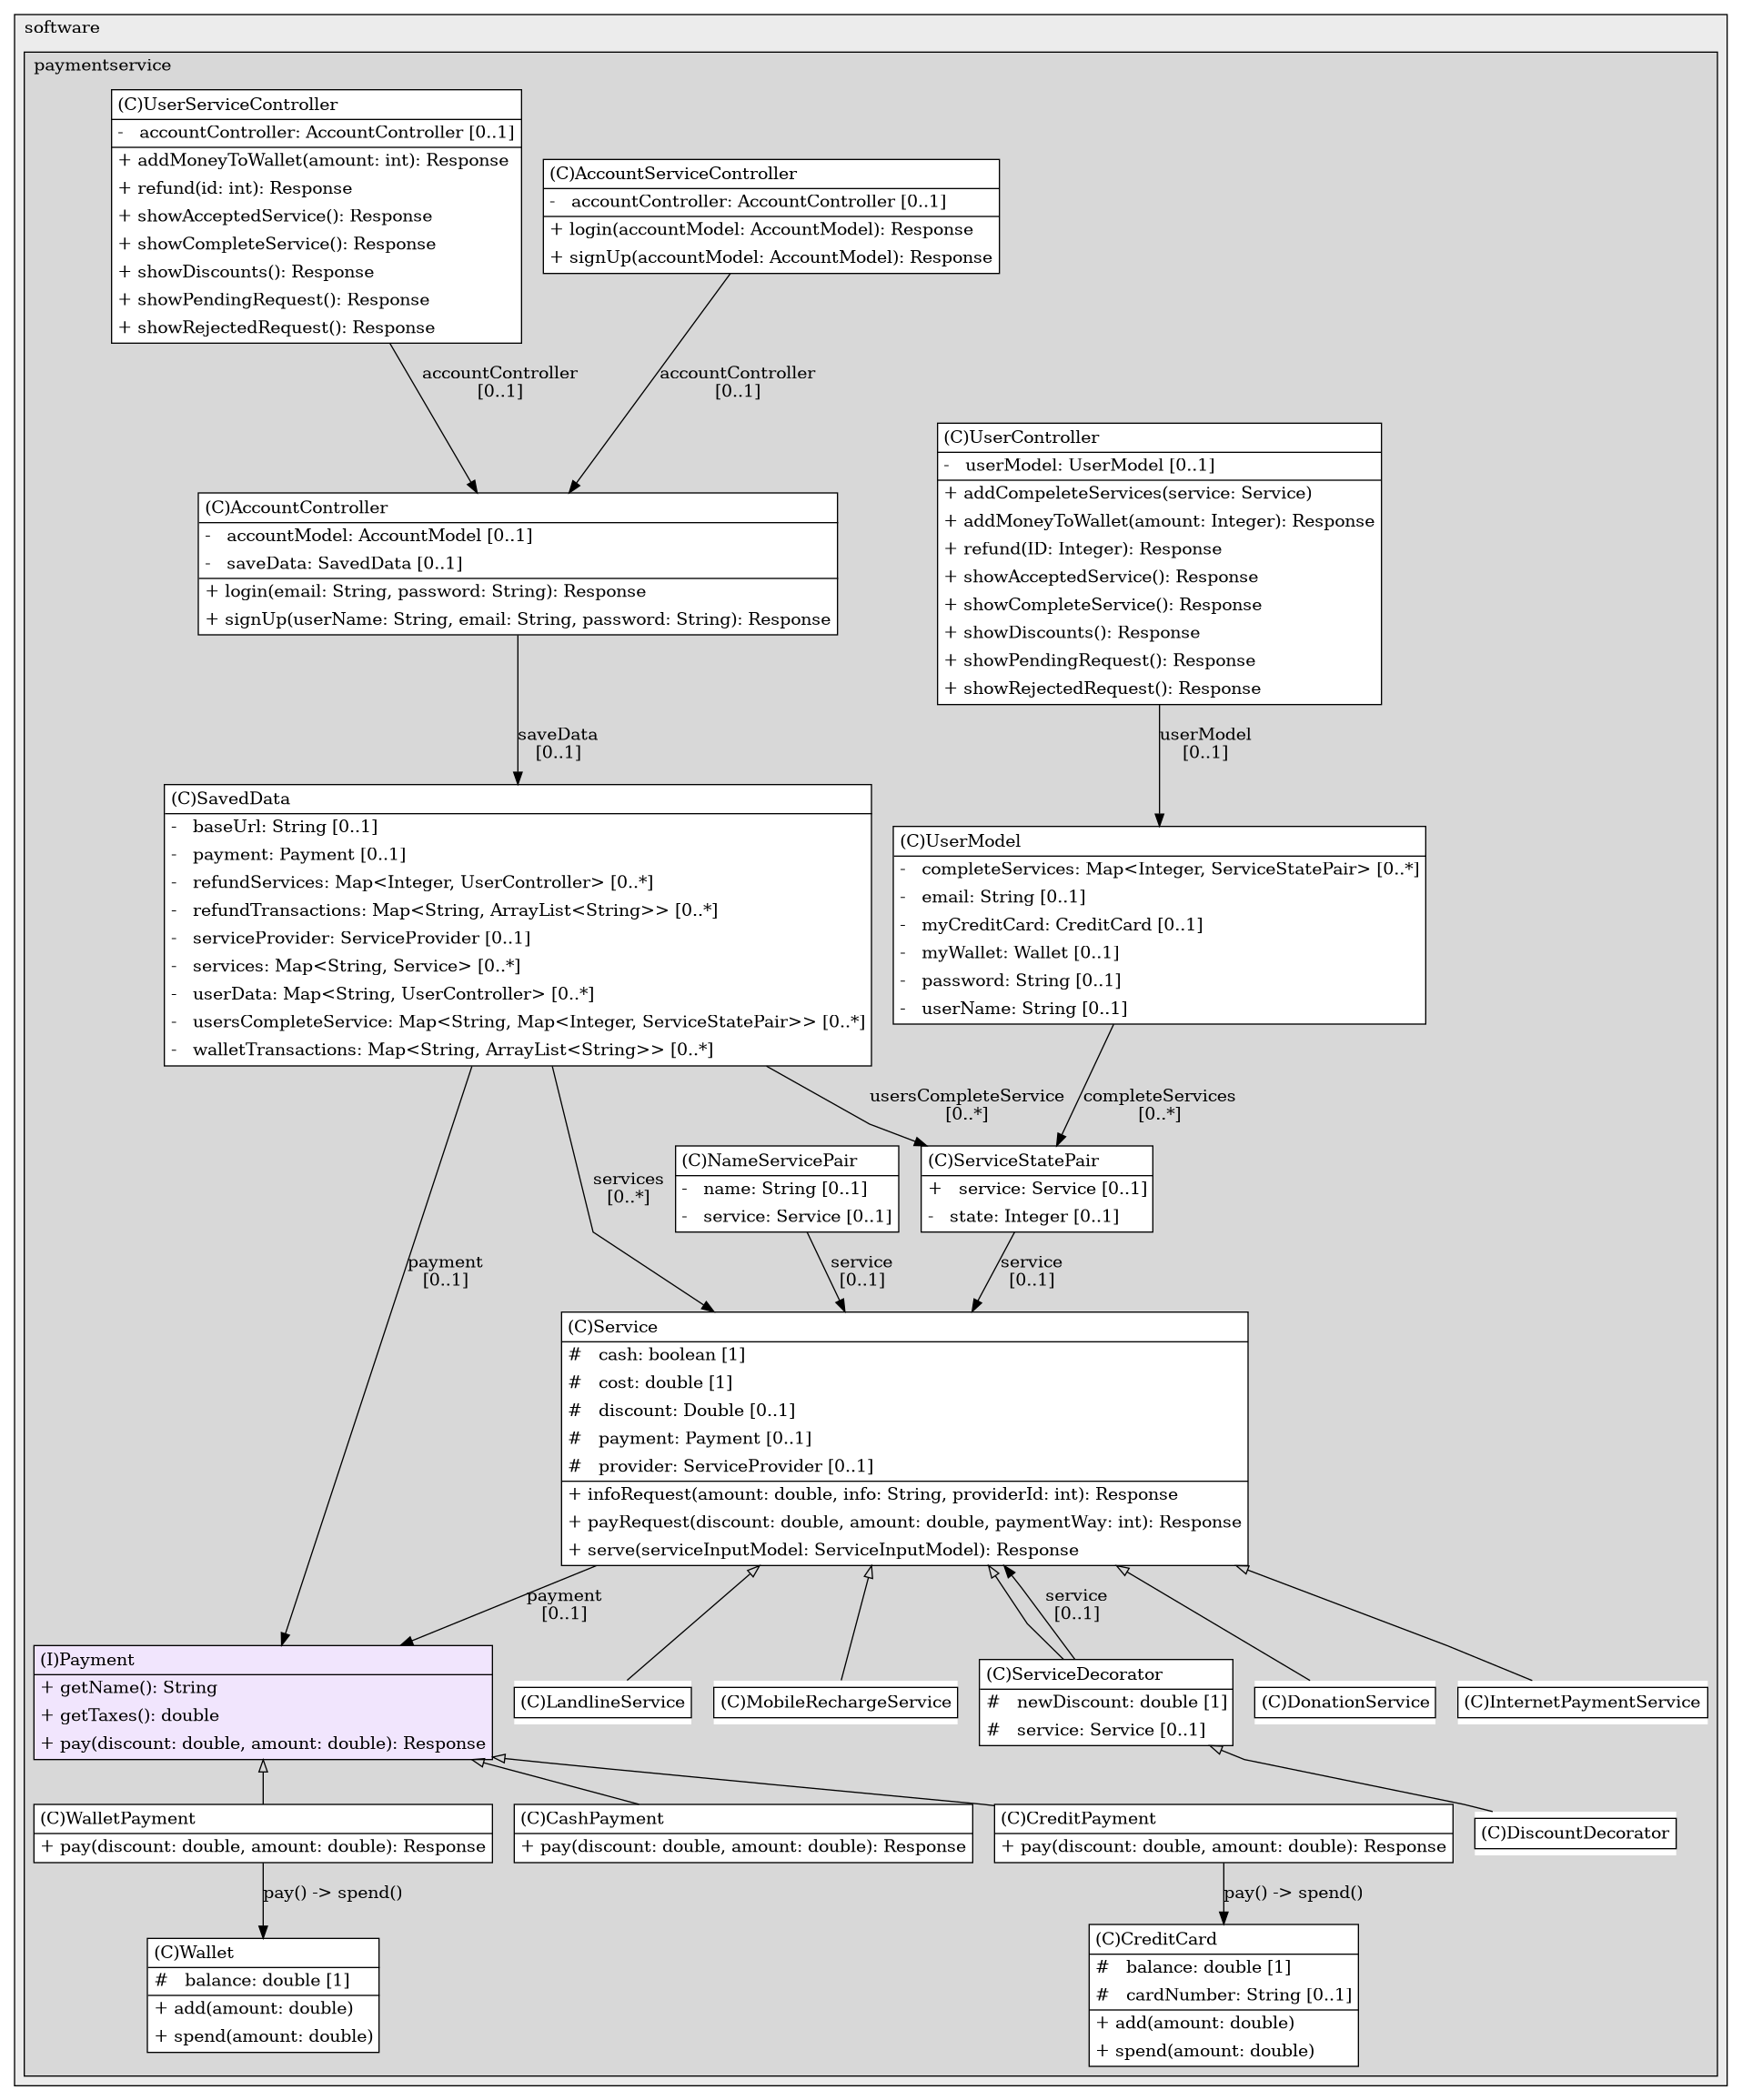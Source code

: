 @startuml

/' diagram meta data start
config=StructureConfiguration;
{
  "projectClassification": {
    "searchMode": "OpenProject", // OpenProject, AllProjects
    "includedProjects": "",
    "pathEndKeywords": "*.impl",
    "isClientPath": "",
    "isClientName": "",
    "isTestPath": "",
    "isTestName": "",
    "isMappingPath": "",
    "isMappingName": "",
    "isDataAccessPath": "",
    "isDataAccessName": "",
    "isDataStructurePath": "",
    "isDataStructureName": "",
    "isInterfaceStructuresPath": "",
    "isInterfaceStructuresName": "",
    "isEntryPointPath": "",
    "isEntryPointName": "",
    "treatFinalFieldsAsMandatory": false
  },
  "graphRestriction": {
    "classPackageExcludeFilter": "",
    "classPackageIncludeFilter": "",
    "classNameExcludeFilter": "",
    "classNameIncludeFilter": "",
    "methodNameExcludeFilter": "",
    "methodNameIncludeFilter": "",
    "removeByInheritance": "", // inheritance/annotation based filtering is done in a second step
    "removeByAnnotation": "",
    "removeByClassPackage": "", // cleanup the graph after inheritance/annotation based filtering is done
    "removeByClassName": "",
    "cutMappings": false,
    "cutEnum": true,
    "cutTests": true,
    "cutClient": true,
    "cutDataAccess": false,
    "cutInterfaceStructures": false,
    "cutDataStructures": false,
    "cutGetterAndSetter": true,
    "cutConstructors": true
  },
  "graphTraversal": {
    "forwardDepth": 6,
    "backwardDepth": 6,
    "classPackageExcludeFilter": "",
    "classPackageIncludeFilter": "",
    "classNameExcludeFilter": "",
    "classNameIncludeFilter": "",
    "methodNameExcludeFilter": "",
    "methodNameIncludeFilter": "",
    "hideMappings": false,
    "hideDataStructures": false,
    "hidePrivateMethods": true,
    "hideInterfaceCalls": true, // indirection: implementation -> interface (is hidden) -> implementation
    "onlyShowApplicationEntryPoints": false, // root node is included
    "useMethodCallsForStructureDiagram": "ForwardOnly" // ForwardOnly, BothDirections, No
  },
  "details": {
    "aggregation": "GroupByClass", // ByClass, GroupByClass, None
    "showClassGenericTypes": true,
    "showMethods": true,
    "showMethodParameterNames": true,
    "showMethodParameterTypes": true,
    "showMethodReturnType": true,
    "showPackageLevels": 2,
    "showDetailedClassStructure": true
  },
  "rootClass": "com.software.paymentservice.payment.Payment",
  "extensionCallbackMethod": "" // qualified.class.name#methodName - signature: public static String method(String)
}
diagram meta data end '/



digraph g {
    rankdir="TB"
    splines=polyline
    

'nodes 
subgraph cluster_1319330215 { 
   	label=software
	labeljust=l
	fillcolor="#ececec"
	style=filled
   
   subgraph cluster_1621773034 { 
   	label=paymentservice
	labeljust=l
	fillcolor="#d8d8d8"
	style=filled
   
   AccountController1394249960[
	label=<<TABLE BORDER="1" CELLBORDER="0" CELLPADDING="4" CELLSPACING="0">
<TR><TD ALIGN="LEFT" >(C)AccountController</TD></TR>
<HR/>
<TR><TD ALIGN="LEFT" >-   accountModel: AccountModel [0..1]</TD></TR>
<TR><TD ALIGN="LEFT" >-   saveData: SavedData [0..1]</TD></TR>
<HR/>
<TR><TD ALIGN="LEFT" >+ login(email: String, password: String): Response</TD></TR>
<TR><TD ALIGN="LEFT" >+ signUp(userName: String, email: String, password: String): Response</TD></TR>
</TABLE>>
	style=filled
	margin=0
	shape=plaintext
	fillcolor="#FFFFFF"
];

AccountServiceController1394249960[
	label=<<TABLE BORDER="1" CELLBORDER="0" CELLPADDING="4" CELLSPACING="0">
<TR><TD ALIGN="LEFT" >(C)AccountServiceController</TD></TR>
<HR/>
<TR><TD ALIGN="LEFT" >-   accountController: AccountController [0..1]</TD></TR>
<HR/>
<TR><TD ALIGN="LEFT" >+ login(accountModel: AccountModel): Response</TD></TR>
<TR><TD ALIGN="LEFT" >+ signUp(accountModel: AccountModel): Response</TD></TR>
</TABLE>>
	style=filled
	margin=0
	shape=plaintext
	fillcolor="#FFFFFF"
];

CashPayment1784887489[
	label=<<TABLE BORDER="1" CELLBORDER="0" CELLPADDING="4" CELLSPACING="0">
<TR><TD ALIGN="LEFT" >(C)CashPayment</TD></TR>
<HR/>
<TR><TD ALIGN="LEFT" >+ pay(discount: double, amount: double): Response</TD></TR>
</TABLE>>
	style=filled
	margin=0
	shape=plaintext
	fillcolor="#FFFFFF"
];

CreditCard615831280[
	label=<<TABLE BORDER="1" CELLBORDER="0" CELLPADDING="4" CELLSPACING="0">
<TR><TD ALIGN="LEFT" >(C)CreditCard</TD></TR>
<HR/>
<TR><TD ALIGN="LEFT" >#   balance: double [1]</TD></TR>
<TR><TD ALIGN="LEFT" >#   cardNumber: String [0..1]</TD></TR>
<HR/>
<TR><TD ALIGN="LEFT" >+ add(amount: double)</TD></TR>
<TR><TD ALIGN="LEFT" >+ spend(amount: double)</TD></TR>
</TABLE>>
	style=filled
	margin=0
	shape=plaintext
	fillcolor="#FFFFFF"
];

CreditPayment1784887489[
	label=<<TABLE BORDER="1" CELLBORDER="0" CELLPADDING="4" CELLSPACING="0">
<TR><TD ALIGN="LEFT" >(C)CreditPayment</TD></TR>
<HR/>
<TR><TD ALIGN="LEFT" >+ pay(discount: double, amount: double): Response</TD></TR>
</TABLE>>
	style=filled
	margin=0
	shape=plaintext
	fillcolor="#FFFFFF"
];

DiscountDecorator260754800[
	label=<<TABLE BORDER="1" CELLBORDER="0" CELLPADDING="4" CELLSPACING="0">
<TR><TD ALIGN="LEFT" >(C)DiscountDecorator</TD></TR>
</TABLE>>
	style=filled
	margin=0
	shape=plaintext
	fillcolor="#FFFFFF"
];

DonationService260754800[
	label=<<TABLE BORDER="1" CELLBORDER="0" CELLPADDING="4" CELLSPACING="0">
<TR><TD ALIGN="LEFT" >(C)DonationService</TD></TR>
</TABLE>>
	style=filled
	margin=0
	shape=plaintext
	fillcolor="#FFFFFF"
];

InternetPaymentService260754800[
	label=<<TABLE BORDER="1" CELLBORDER="0" CELLPADDING="4" CELLSPACING="0">
<TR><TD ALIGN="LEFT" >(C)InternetPaymentService</TD></TR>
</TABLE>>
	style=filled
	margin=0
	shape=plaintext
	fillcolor="#FFFFFF"
];

LandlineService260754800[
	label=<<TABLE BORDER="1" CELLBORDER="0" CELLPADDING="4" CELLSPACING="0">
<TR><TD ALIGN="LEFT" >(C)LandlineService</TD></TR>
</TABLE>>
	style=filled
	margin=0
	shape=plaintext
	fillcolor="#FFFFFF"
];

MobileRechargeService260754800[
	label=<<TABLE BORDER="1" CELLBORDER="0" CELLPADDING="4" CELLSPACING="0">
<TR><TD ALIGN="LEFT" >(C)MobileRechargeService</TD></TR>
</TABLE>>
	style=filled
	margin=0
	shape=plaintext
	fillcolor="#FFFFFF"
];

NameServicePair614354671[
	label=<<TABLE BORDER="1" CELLBORDER="0" CELLPADDING="4" CELLSPACING="0">
<TR><TD ALIGN="LEFT" >(C)NameServicePair</TD></TR>
<HR/>
<TR><TD ALIGN="LEFT" >-   name: String [0..1]</TD></TR>
<TR><TD ALIGN="LEFT" >-   service: Service [0..1]</TD></TR>
</TABLE>>
	style=filled
	margin=0
	shape=plaintext
	fillcolor="#FFFFFF"
];

Payment1784887489[
	label=<<TABLE BORDER="1" CELLBORDER="0" CELLPADDING="4" CELLSPACING="0">
<TR><TD ALIGN="LEFT" >(I)Payment</TD></TR>
<HR/>
<TR><TD ALIGN="LEFT" >+ getName(): String</TD></TR>
<TR><TD ALIGN="LEFT" >+ getTaxes(): double</TD></TR>
<TR><TD ALIGN="LEFT" >+ pay(discount: double, amount: double): Response</TD></TR>
</TABLE>>
	style=filled
	margin=0
	shape=plaintext
	fillcolor="#F1E5FD"
];

SavedData614354671[
	label=<<TABLE BORDER="1" CELLBORDER="0" CELLPADDING="4" CELLSPACING="0">
<TR><TD ALIGN="LEFT" >(C)SavedData</TD></TR>
<HR/>
<TR><TD ALIGN="LEFT" >-   baseUrl: String [0..1]</TD></TR>
<TR><TD ALIGN="LEFT" >-   payment: Payment [0..1]</TD></TR>
<TR><TD ALIGN="LEFT" >-   refundServices: Map&lt;Integer, UserController&gt; [0..*]</TD></TR>
<TR><TD ALIGN="LEFT" >-   refundTransactions: Map&lt;String, ArrayList&lt;String&gt;&gt; [0..*]</TD></TR>
<TR><TD ALIGN="LEFT" >-   serviceProvider: ServiceProvider [0..1]</TD></TR>
<TR><TD ALIGN="LEFT" >-   services: Map&lt;String, Service&gt; [0..*]</TD></TR>
<TR><TD ALIGN="LEFT" >-   userData: Map&lt;String, UserController&gt; [0..*]</TD></TR>
<TR><TD ALIGN="LEFT" >-   usersCompleteService: Map&lt;String, Map&lt;Integer, ServiceStatePair&gt;&gt; [0..*]</TD></TR>
<TR><TD ALIGN="LEFT" >-   walletTransactions: Map&lt;String, ArrayList&lt;String&gt;&gt; [0..*]</TD></TR>
</TABLE>>
	style=filled
	margin=0
	shape=plaintext
	fillcolor="#FFFFFF"
];

Service260754800[
	label=<<TABLE BORDER="1" CELLBORDER="0" CELLPADDING="4" CELLSPACING="0">
<TR><TD ALIGN="LEFT" >(C)Service</TD></TR>
<HR/>
<TR><TD ALIGN="LEFT" >#   cash: boolean [1]</TD></TR>
<TR><TD ALIGN="LEFT" >#   cost: double [1]</TD></TR>
<TR><TD ALIGN="LEFT" >#   discount: Double [0..1]</TD></TR>
<TR><TD ALIGN="LEFT" >#   payment: Payment [0..1]</TD></TR>
<TR><TD ALIGN="LEFT" >#   provider: ServiceProvider [0..1]</TD></TR>
<HR/>
<TR><TD ALIGN="LEFT" >+ infoRequest(amount: double, info: String, providerId: int): Response</TD></TR>
<TR><TD ALIGN="LEFT" >+ payRequest(discount: double, amount: double, paymentWay: int): Response</TD></TR>
<TR><TD ALIGN="LEFT" >+ serve(serviceInputModel: ServiceInputModel): Response</TD></TR>
</TABLE>>
	style=filled
	margin=0
	shape=plaintext
	fillcolor="#FFFFFF"
];

ServiceDecorator260754800[
	label=<<TABLE BORDER="1" CELLBORDER="0" CELLPADDING="4" CELLSPACING="0">
<TR><TD ALIGN="LEFT" >(C)ServiceDecorator</TD></TR>
<HR/>
<TR><TD ALIGN="LEFT" >#   newDiscount: double [1]</TD></TR>
<TR><TD ALIGN="LEFT" >#   service: Service [0..1]</TD></TR>
</TABLE>>
	style=filled
	margin=0
	shape=plaintext
	fillcolor="#FFFFFF"
];

ServiceStatePair614354671[
	label=<<TABLE BORDER="1" CELLBORDER="0" CELLPADDING="4" CELLSPACING="0">
<TR><TD ALIGN="LEFT" >(C)ServiceStatePair</TD></TR>
<HR/>
<TR><TD ALIGN="LEFT" >+   service: Service [0..1]</TD></TR>
<TR><TD ALIGN="LEFT" >-   state: Integer [0..1]</TD></TR>
</TABLE>>
	style=filled
	margin=0
	shape=plaintext
	fillcolor="#FFFFFF"
];

UserController615831280[
	label=<<TABLE BORDER="1" CELLBORDER="0" CELLPADDING="4" CELLSPACING="0">
<TR><TD ALIGN="LEFT" >(C)UserController</TD></TR>
<HR/>
<TR><TD ALIGN="LEFT" >-   userModel: UserModel [0..1]</TD></TR>
<HR/>
<TR><TD ALIGN="LEFT" >+ addCompeleteServices(service: Service)</TD></TR>
<TR><TD ALIGN="LEFT" >+ addMoneyToWallet(amount: Integer): Response</TD></TR>
<TR><TD ALIGN="LEFT" >+ refund(ID: Integer): Response</TD></TR>
<TR><TD ALIGN="LEFT" >+ showAcceptedService(): Response</TD></TR>
<TR><TD ALIGN="LEFT" >+ showCompleteService(): Response</TD></TR>
<TR><TD ALIGN="LEFT" >+ showDiscounts(): Response</TD></TR>
<TR><TD ALIGN="LEFT" >+ showPendingRequest(): Response</TD></TR>
<TR><TD ALIGN="LEFT" >+ showRejectedRequest(): Response</TD></TR>
</TABLE>>
	style=filled
	margin=0
	shape=plaintext
	fillcolor="#FFFFFF"
];

UserModel615831280[
	label=<<TABLE BORDER="1" CELLBORDER="0" CELLPADDING="4" CELLSPACING="0">
<TR><TD ALIGN="LEFT" >(C)UserModel</TD></TR>
<HR/>
<TR><TD ALIGN="LEFT" >-   completeServices: Map&lt;Integer, ServiceStatePair&gt; [0..*]</TD></TR>
<TR><TD ALIGN="LEFT" >-   email: String [0..1]</TD></TR>
<TR><TD ALIGN="LEFT" >-   myCreditCard: CreditCard [0..1]</TD></TR>
<TR><TD ALIGN="LEFT" >-   myWallet: Wallet [0..1]</TD></TR>
<TR><TD ALIGN="LEFT" >-   password: String [0..1]</TD></TR>
<TR><TD ALIGN="LEFT" >-   userName: String [0..1]</TD></TR>
</TABLE>>
	style=filled
	margin=0
	shape=plaintext
	fillcolor="#FFFFFF"
];

UserServiceController615831280[
	label=<<TABLE BORDER="1" CELLBORDER="0" CELLPADDING="4" CELLSPACING="0">
<TR><TD ALIGN="LEFT" >(C)UserServiceController</TD></TR>
<HR/>
<TR><TD ALIGN="LEFT" >-   accountController: AccountController [0..1]</TD></TR>
<HR/>
<TR><TD ALIGN="LEFT" >+ addMoneyToWallet(amount: int): Response</TD></TR>
<TR><TD ALIGN="LEFT" >+ refund(id: int): Response</TD></TR>
<TR><TD ALIGN="LEFT" >+ showAcceptedService(): Response</TD></TR>
<TR><TD ALIGN="LEFT" >+ showCompleteService(): Response</TD></TR>
<TR><TD ALIGN="LEFT" >+ showDiscounts(): Response</TD></TR>
<TR><TD ALIGN="LEFT" >+ showPendingRequest(): Response</TD></TR>
<TR><TD ALIGN="LEFT" >+ showRejectedRequest(): Response</TD></TR>
</TABLE>>
	style=filled
	margin=0
	shape=plaintext
	fillcolor="#FFFFFF"
];

Wallet615831280[
	label=<<TABLE BORDER="1" CELLBORDER="0" CELLPADDING="4" CELLSPACING="0">
<TR><TD ALIGN="LEFT" >(C)Wallet</TD></TR>
<HR/>
<TR><TD ALIGN="LEFT" >#   balance: double [1]</TD></TR>
<HR/>
<TR><TD ALIGN="LEFT" >+ add(amount: double)</TD></TR>
<TR><TD ALIGN="LEFT" >+ spend(amount: double)</TD></TR>
</TABLE>>
	style=filled
	margin=0
	shape=plaintext
	fillcolor="#FFFFFF"
];

WalletPayment1784887489[
	label=<<TABLE BORDER="1" CELLBORDER="0" CELLPADDING="4" CELLSPACING="0">
<TR><TD ALIGN="LEFT" >(C)WalletPayment</TD></TR>
<HR/>
<TR><TD ALIGN="LEFT" >+ pay(discount: double, amount: double): Response</TD></TR>
</TABLE>>
	style=filled
	margin=0
	shape=plaintext
	fillcolor="#FFFFFF"
];
} 
} 

'edges    
AccountController1394249960 -> SavedData614354671[label="saveData
[0..1]"];
AccountServiceController1394249960 -> AccountController1394249960[label="accountController
[0..1]"];
CreditPayment1784887489 -> CreditCard615831280[label="pay() -> spend()"];
NameServicePair614354671 -> Service260754800[label="service
[0..1]"];
Payment1784887489 -> CashPayment1784887489[arrowhead=none, arrowtail=empty, dir=both];
Payment1784887489 -> CreditPayment1784887489[arrowhead=none, arrowtail=empty, dir=both];
Payment1784887489 -> WalletPayment1784887489[arrowhead=none, arrowtail=empty, dir=both];
SavedData614354671 -> Payment1784887489[label="payment
[0..1]"];
SavedData614354671 -> Service260754800[label="services
[0..*]"];
SavedData614354671 -> ServiceStatePair614354671[label="usersCompleteService
[0..*]"];
Service260754800 -> DonationService260754800[arrowhead=none, arrowtail=empty, dir=both];
Service260754800 -> InternetPaymentService260754800[arrowhead=none, arrowtail=empty, dir=both];
Service260754800 -> LandlineService260754800[arrowhead=none, arrowtail=empty, dir=both];
Service260754800 -> MobileRechargeService260754800[arrowhead=none, arrowtail=empty, dir=both];
Service260754800 -> Payment1784887489[label="payment
[0..1]"];
Service260754800 -> ServiceDecorator260754800[arrowhead=none, arrowtail=empty, dir=both];
ServiceDecorator260754800 -> DiscountDecorator260754800[arrowhead=none, arrowtail=empty, dir=both];
ServiceDecorator260754800 -> Service260754800[label="service
[0..1]"];
ServiceStatePair614354671 -> Service260754800[label="service
[0..1]"];
UserController615831280 -> UserModel615831280[label="userModel
[0..1]"];
UserModel615831280 -> ServiceStatePair614354671[label="completeServices
[0..*]"];
UserServiceController615831280 -> AccountController1394249960[label="accountController
[0..1]"];
WalletPayment1784887489 -> Wallet615831280[label="pay() -> spend()"];
    
}
@enduml